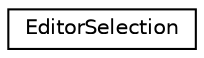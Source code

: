 digraph "Graphical Class Hierarchy"
{
 // LATEX_PDF_SIZE
  edge [fontname="Helvetica",fontsize="10",labelfontname="Helvetica",labelfontsize="10"];
  node [fontname="Helvetica",fontsize="10",shape=record];
  rankdir="LR";
  Node0 [label="EditorSelection",height=0.2,width=0.4,color="black", fillcolor="white", style="filled",URL="$classEditorSelection.html",tooltip="An editor selection holds one or more selection ranges."];
}
